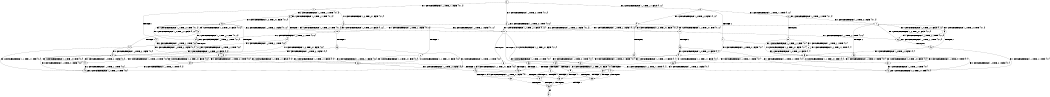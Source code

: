 digraph BCG {
size = "7, 10.5";
center = TRUE;
node [shape = circle];
0 [peripheries = 2];
0 -> 1 [label = "EX !1 !ATOMIC_EXCH_BRANCH (1, +1, TRUE, +1, 1, FALSE) !{0, 1, 2}"];
0 -> 2 [label = "EX !2 !ATOMIC_EXCH_BRANCH (1, +1, TRUE, +1, 1, FALSE) !{0, 1, 2}"];
0 -> 3 [label = "EX !0 !ATOMIC_EXCH_BRANCH (1, +0, TRUE, +0, 1, TRUE) !{0, 1, 2}"];
1 -> 4 [label = "TERMINATE !1"];
1 -> 5 [label = "EX !2 !ATOMIC_EXCH_BRANCH (1, +1, TRUE, +1, 1, TRUE) !{0, 1, 2}"];
1 -> 6 [label = "EX !0 !ATOMIC_EXCH_BRANCH (1, +0, TRUE, +0, 1, FALSE) !{0, 1, 2}"];
2 -> 7 [label = "TERMINATE !2"];
2 -> 8 [label = "EX !1 !ATOMIC_EXCH_BRANCH (1, +1, TRUE, +1, 1, TRUE) !{0, 1, 2}"];
2 -> 9 [label = "EX !0 !ATOMIC_EXCH_BRANCH (1, +0, TRUE, +0, 1, FALSE) !{0, 1, 2}"];
3 -> 10 [label = "EX !1 !ATOMIC_EXCH_BRANCH (1, +1, TRUE, +1, 1, FALSE) !{0, 1, 2}"];
3 -> 11 [label = "EX !2 !ATOMIC_EXCH_BRANCH (1, +1, TRUE, +1, 1, FALSE) !{0, 1, 2}"];
3 -> 3 [label = "EX !0 !ATOMIC_EXCH_BRANCH (1, +0, TRUE, +0, 1, TRUE) !{0, 1, 2}"];
4 -> 12 [label = "EX !2 !ATOMIC_EXCH_BRANCH (1, +1, TRUE, +1, 1, TRUE) !{0, 2}"];
4 -> 13 [label = "EX !0 !ATOMIC_EXCH_BRANCH (1, +0, TRUE, +0, 1, FALSE) !{0, 2}"];
5 -> 14 [label = "TERMINATE !1"];
5 -> 15 [label = "EX !0 !ATOMIC_EXCH_BRANCH (1, +0, TRUE, +0, 1, FALSE) !{0, 1, 2}"];
5 -> 5 [label = "EX !2 !ATOMIC_EXCH_BRANCH (1, +1, TRUE, +1, 1, TRUE) !{0, 1, 2}"];
6 -> 16 [label = "TERMINATE !1"];
6 -> 17 [label = "EX !2 !ATOMIC_EXCH_BRANCH (1, +1, TRUE, +1, 1, FALSE) !{0, 1, 2}"];
6 -> 10 [label = "EX !0 !ATOMIC_EXCH_BRANCH (1, +1, TRUE, +0, 1, TRUE) !{0, 1, 2}"];
7 -> 18 [label = "EX !1 !ATOMIC_EXCH_BRANCH (1, +1, TRUE, +1, 1, TRUE) !{0, 1}"];
7 -> 19 [label = "EX !0 !ATOMIC_EXCH_BRANCH (1, +0, TRUE, +0, 1, FALSE) !{0, 1}"];
8 -> 20 [label = "TERMINATE !2"];
8 -> 21 [label = "EX !0 !ATOMIC_EXCH_BRANCH (1, +0, TRUE, +0, 1, FALSE) !{0, 1, 2}"];
8 -> 8 [label = "EX !1 !ATOMIC_EXCH_BRANCH (1, +1, TRUE, +1, 1, TRUE) !{0, 1, 2}"];
9 -> 22 [label = "TERMINATE !2"];
9 -> 17 [label = "EX !1 !ATOMIC_EXCH_BRANCH (1, +1, TRUE, +1, 1, FALSE) !{0, 1, 2}"];
9 -> 11 [label = "EX !0 !ATOMIC_EXCH_BRANCH (1, +1, TRUE, +0, 1, TRUE) !{0, 1, 2}"];
10 -> 23 [label = "TERMINATE !1"];
10 -> 24 [label = "EX !2 !ATOMIC_EXCH_BRANCH (1, +1, TRUE, +1, 1, TRUE) !{0, 1, 2}"];
10 -> 6 [label = "EX !0 !ATOMIC_EXCH_BRANCH (1, +0, TRUE, +0, 1, FALSE) !{0, 1, 2}"];
11 -> 25 [label = "TERMINATE !2"];
11 -> 26 [label = "EX !1 !ATOMIC_EXCH_BRANCH (1, +1, TRUE, +1, 1, TRUE) !{0, 1, 2}"];
11 -> 9 [label = "EX !0 !ATOMIC_EXCH_BRANCH (1, +0, TRUE, +0, 1, FALSE) !{0, 1, 2}"];
12 -> 27 [label = "EX !0 !ATOMIC_EXCH_BRANCH (1, +0, TRUE, +0, 1, FALSE) !{0, 2}"];
12 -> 12 [label = "EX !2 !ATOMIC_EXCH_BRANCH (1, +1, TRUE, +1, 1, TRUE) !{0, 2}"];
13 -> 28 [label = "EX !2 !ATOMIC_EXCH_BRANCH (1, +1, TRUE, +1, 1, FALSE) !{0, 2}"];
13 -> 29 [label = "EX !0 !ATOMIC_EXCH_BRANCH (1, +1, TRUE, +0, 1, TRUE) !{0, 2}"];
14 -> 27 [label = "EX !0 !ATOMIC_EXCH_BRANCH (1, +0, TRUE, +0, 1, FALSE) !{0, 2}"];
14 -> 12 [label = "EX !2 !ATOMIC_EXCH_BRANCH (1, +1, TRUE, +1, 1, TRUE) !{0, 2}"];
15 -> 30 [label = "TERMINATE !1"];
15 -> 17 [label = "EX !2 !ATOMIC_EXCH_BRANCH (1, +1, TRUE, +1, 1, FALSE) !{0, 1, 2}"];
15 -> 31 [label = "EX !0 !ATOMIC_EXCH_BRANCH (1, +1, TRUE, +0, 1, TRUE) !{0, 1, 2}"];
16 -> 28 [label = "EX !2 !ATOMIC_EXCH_BRANCH (1, +1, TRUE, +1, 1, FALSE) !{0, 2}"];
16 -> 29 [label = "EX !0 !ATOMIC_EXCH_BRANCH (1, +1, TRUE, +0, 1, TRUE) !{0, 2}"];
17 -> 32 [label = "TERMINATE !1"];
17 -> 33 [label = "TERMINATE !2"];
17 -> 34 [label = "EX !0 !ATOMIC_EXCH_BRANCH (1, +1, TRUE, +0, 1, FALSE) !{0, 1, 2}"];
18 -> 35 [label = "EX !0 !ATOMIC_EXCH_BRANCH (1, +0, TRUE, +0, 1, FALSE) !{0, 1}"];
18 -> 18 [label = "EX !1 !ATOMIC_EXCH_BRANCH (1, +1, TRUE, +1, 1, TRUE) !{0, 1}"];
19 -> 36 [label = "EX !1 !ATOMIC_EXCH_BRANCH (1, +1, TRUE, +1, 1, FALSE) !{0, 1}"];
19 -> 37 [label = "EX !0 !ATOMIC_EXCH_BRANCH (1, +1, TRUE, +0, 1, TRUE) !{0, 1}"];
20 -> 35 [label = "EX !0 !ATOMIC_EXCH_BRANCH (1, +0, TRUE, +0, 1, FALSE) !{0, 1}"];
20 -> 18 [label = "EX !1 !ATOMIC_EXCH_BRANCH (1, +1, TRUE, +1, 1, TRUE) !{0, 1}"];
21 -> 38 [label = "TERMINATE !2"];
21 -> 17 [label = "EX !1 !ATOMIC_EXCH_BRANCH (1, +1, TRUE, +1, 1, FALSE) !{0, 1, 2}"];
21 -> 39 [label = "EX !0 !ATOMIC_EXCH_BRANCH (1, +1, TRUE, +0, 1, TRUE) !{0, 1, 2}"];
22 -> 36 [label = "EX !1 !ATOMIC_EXCH_BRANCH (1, +1, TRUE, +1, 1, FALSE) !{0, 1}"];
22 -> 37 [label = "EX !0 !ATOMIC_EXCH_BRANCH (1, +1, TRUE, +0, 1, TRUE) !{0, 1}"];
23 -> 40 [label = "EX !2 !ATOMIC_EXCH_BRANCH (1, +1, TRUE, +1, 1, TRUE) !{0, 2}"];
23 -> 13 [label = "EX !0 !ATOMIC_EXCH_BRANCH (1, +0, TRUE, +0, 1, FALSE) !{0, 2}"];
24 -> 41 [label = "TERMINATE !1"];
24 -> 24 [label = "EX !2 !ATOMIC_EXCH_BRANCH (1, +1, TRUE, +1, 1, TRUE) !{0, 1, 2}"];
24 -> 15 [label = "EX !0 !ATOMIC_EXCH_BRANCH (1, +0, TRUE, +0, 1, FALSE) !{0, 1, 2}"];
25 -> 42 [label = "EX !1 !ATOMIC_EXCH_BRANCH (1, +1, TRUE, +1, 1, TRUE) !{0, 1}"];
25 -> 19 [label = "EX !0 !ATOMIC_EXCH_BRANCH (1, +0, TRUE, +0, 1, FALSE) !{0, 1}"];
26 -> 43 [label = "TERMINATE !2"];
26 -> 26 [label = "EX !1 !ATOMIC_EXCH_BRANCH (1, +1, TRUE, +1, 1, TRUE) !{0, 1, 2}"];
26 -> 21 [label = "EX !0 !ATOMIC_EXCH_BRANCH (1, +0, TRUE, +0, 1, FALSE) !{0, 1, 2}"];
27 -> 28 [label = "EX !2 !ATOMIC_EXCH_BRANCH (1, +1, TRUE, +1, 1, FALSE) !{0, 2}"];
27 -> 44 [label = "EX !0 !ATOMIC_EXCH_BRANCH (1, +1, TRUE, +0, 1, TRUE) !{0, 2}"];
28 -> 45 [label = "TERMINATE !2"];
28 -> 46 [label = "EX !0 !ATOMIC_EXCH_BRANCH (1, +1, TRUE, +0, 1, FALSE) !{0, 2}"];
29 -> 40 [label = "EX !2 !ATOMIC_EXCH_BRANCH (1, +1, TRUE, +1, 1, TRUE) !{0, 2}"];
29 -> 13 [label = "EX !0 !ATOMIC_EXCH_BRANCH (1, +0, TRUE, +0, 1, FALSE) !{0, 2}"];
30 -> 28 [label = "EX !2 !ATOMIC_EXCH_BRANCH (1, +1, TRUE, +1, 1, FALSE) !{0, 2}"];
30 -> 44 [label = "EX !0 !ATOMIC_EXCH_BRANCH (1, +1, TRUE, +0, 1, TRUE) !{0, 2}"];
31 -> 41 [label = "TERMINATE !1"];
31 -> 24 [label = "EX !2 !ATOMIC_EXCH_BRANCH (1, +1, TRUE, +1, 1, TRUE) !{0, 1, 2}"];
31 -> 15 [label = "EX !0 !ATOMIC_EXCH_BRANCH (1, +0, TRUE, +0, 1, FALSE) !{0, 1, 2}"];
32 -> 45 [label = "TERMINATE !2"];
32 -> 46 [label = "EX !0 !ATOMIC_EXCH_BRANCH (1, +1, TRUE, +0, 1, FALSE) !{0, 2}"];
33 -> 45 [label = "TERMINATE !1"];
33 -> 47 [label = "EX !0 !ATOMIC_EXCH_BRANCH (1, +1, TRUE, +0, 1, FALSE) !{0, 1}"];
34 -> 48 [label = "TERMINATE !1"];
34 -> 49 [label = "TERMINATE !2"];
34 -> 50 [label = "TERMINATE !0"];
35 -> 36 [label = "EX !1 !ATOMIC_EXCH_BRANCH (1, +1, TRUE, +1, 1, FALSE) !{0, 1}"];
35 -> 51 [label = "EX !0 !ATOMIC_EXCH_BRANCH (1, +1, TRUE, +0, 1, TRUE) !{0, 1}"];
36 -> 45 [label = "TERMINATE !1"];
36 -> 47 [label = "EX !0 !ATOMIC_EXCH_BRANCH (1, +1, TRUE, +0, 1, FALSE) !{0, 1}"];
37 -> 42 [label = "EX !1 !ATOMIC_EXCH_BRANCH (1, +1, TRUE, +1, 1, TRUE) !{0, 1}"];
37 -> 19 [label = "EX !0 !ATOMIC_EXCH_BRANCH (1, +0, TRUE, +0, 1, FALSE) !{0, 1}"];
38 -> 36 [label = "EX !1 !ATOMIC_EXCH_BRANCH (1, +1, TRUE, +1, 1, FALSE) !{0, 1}"];
38 -> 51 [label = "EX !0 !ATOMIC_EXCH_BRANCH (1, +1, TRUE, +0, 1, TRUE) !{0, 1}"];
39 -> 43 [label = "TERMINATE !2"];
39 -> 26 [label = "EX !1 !ATOMIC_EXCH_BRANCH (1, +1, TRUE, +1, 1, TRUE) !{0, 1, 2}"];
39 -> 21 [label = "EX !0 !ATOMIC_EXCH_BRANCH (1, +0, TRUE, +0, 1, FALSE) !{0, 1, 2}"];
40 -> 40 [label = "EX !2 !ATOMIC_EXCH_BRANCH (1, +1, TRUE, +1, 1, TRUE) !{0, 2}"];
40 -> 27 [label = "EX !0 !ATOMIC_EXCH_BRANCH (1, +0, TRUE, +0, 1, FALSE) !{0, 2}"];
41 -> 40 [label = "EX !2 !ATOMIC_EXCH_BRANCH (1, +1, TRUE, +1, 1, TRUE) !{0, 2}"];
41 -> 27 [label = "EX !0 !ATOMIC_EXCH_BRANCH (1, +0, TRUE, +0, 1, FALSE) !{0, 2}"];
42 -> 42 [label = "EX !1 !ATOMIC_EXCH_BRANCH (1, +1, TRUE, +1, 1, TRUE) !{0, 1}"];
42 -> 35 [label = "EX !0 !ATOMIC_EXCH_BRANCH (1, +0, TRUE, +0, 1, FALSE) !{0, 1}"];
43 -> 42 [label = "EX !1 !ATOMIC_EXCH_BRANCH (1, +1, TRUE, +1, 1, TRUE) !{0, 1}"];
43 -> 35 [label = "EX !0 !ATOMIC_EXCH_BRANCH (1, +0, TRUE, +0, 1, FALSE) !{0, 1}"];
44 -> 40 [label = "EX !2 !ATOMIC_EXCH_BRANCH (1, +1, TRUE, +1, 1, TRUE) !{0, 2}"];
44 -> 27 [label = "EX !0 !ATOMIC_EXCH_BRANCH (1, +0, TRUE, +0, 1, FALSE) !{0, 2}"];
45 -> 52 [label = "EX !0 !ATOMIC_EXCH_BRANCH (1, +1, TRUE, +0, 1, FALSE) !{0}"];
46 -> 53 [label = "TERMINATE !2"];
46 -> 54 [label = "TERMINATE !0"];
47 -> 53 [label = "TERMINATE !1"];
47 -> 55 [label = "TERMINATE !0"];
48 -> 53 [label = "TERMINATE !2"];
48 -> 54 [label = "TERMINATE !0"];
49 -> 53 [label = "TERMINATE !1"];
49 -> 55 [label = "TERMINATE !0"];
50 -> 54 [label = "TERMINATE !1"];
50 -> 55 [label = "TERMINATE !2"];
51 -> 42 [label = "EX !1 !ATOMIC_EXCH_BRANCH (1, +1, TRUE, +1, 1, TRUE) !{0, 1}"];
51 -> 35 [label = "EX !0 !ATOMIC_EXCH_BRANCH (1, +0, TRUE, +0, 1, FALSE) !{0, 1}"];
52 -> 56 [label = "TERMINATE !0"];
53 -> 56 [label = "TERMINATE !0"];
54 -> 56 [label = "TERMINATE !2"];
55 -> 56 [label = "TERMINATE !1"];
56 -> 57 [label = "exit"];
}
